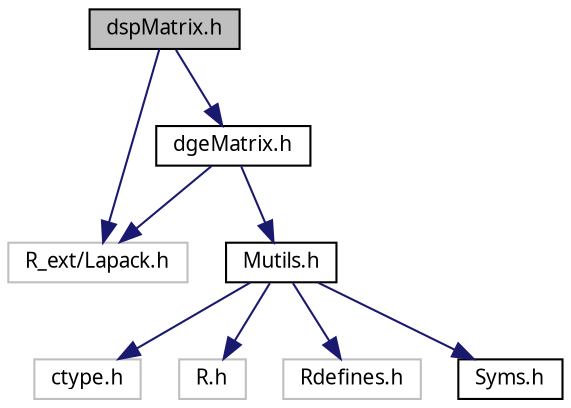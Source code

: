 digraph G
{
  edge [fontname="FreeSans.ttf",fontsize=10,labelfontname="FreeSans.ttf",labelfontsize=10];
  node [fontname="FreeSans.ttf",fontsize=10,shape=record];
  Node1 [label="dspMatrix.h",height=0.2,width=0.4,color="black", fillcolor="grey75", style="filled" fontcolor="black"];
  Node1 -> Node2 [color="midnightblue",fontsize=10,style="solid",fontname="FreeSans.ttf"];
  Node2 [label="dgeMatrix.h",height=0.2,width=0.4,color="black", fillcolor="white", style="filled",URL="$dgeMatrix_8h.html"];
  Node2 -> Node3 [color="midnightblue",fontsize=10,style="solid",fontname="FreeSans.ttf"];
  Node3 [label="R_ext/Lapack.h",height=0.2,width=0.4,color="grey75", fillcolor="white", style="filled"];
  Node2 -> Node4 [color="midnightblue",fontsize=10,style="solid",fontname="FreeSans.ttf"];
  Node4 [label="Mutils.h",height=0.2,width=0.4,color="black", fillcolor="white", style="filled",URL="$Mutils_8h.html"];
  Node4 -> Node5 [color="midnightblue",fontsize=10,style="solid",fontname="FreeSans.ttf"];
  Node5 [label="ctype.h",height=0.2,width=0.4,color="grey75", fillcolor="white", style="filled"];
  Node4 -> Node6 [color="midnightblue",fontsize=10,style="solid",fontname="FreeSans.ttf"];
  Node6 [label="R.h",height=0.2,width=0.4,color="grey75", fillcolor="white", style="filled"];
  Node4 -> Node7 [color="midnightblue",fontsize=10,style="solid",fontname="FreeSans.ttf"];
  Node7 [label="Rdefines.h",height=0.2,width=0.4,color="grey75", fillcolor="white", style="filled"];
  Node4 -> Node8 [color="midnightblue",fontsize=10,style="solid",fontname="FreeSans.ttf"];
  Node8 [label="Syms.h",height=0.2,width=0.4,color="black", fillcolor="white", style="filled",URL="$Syms_8h.html"];
  Node1 -> Node3 [color="midnightblue",fontsize=10,style="solid",fontname="FreeSans.ttf"];
}
